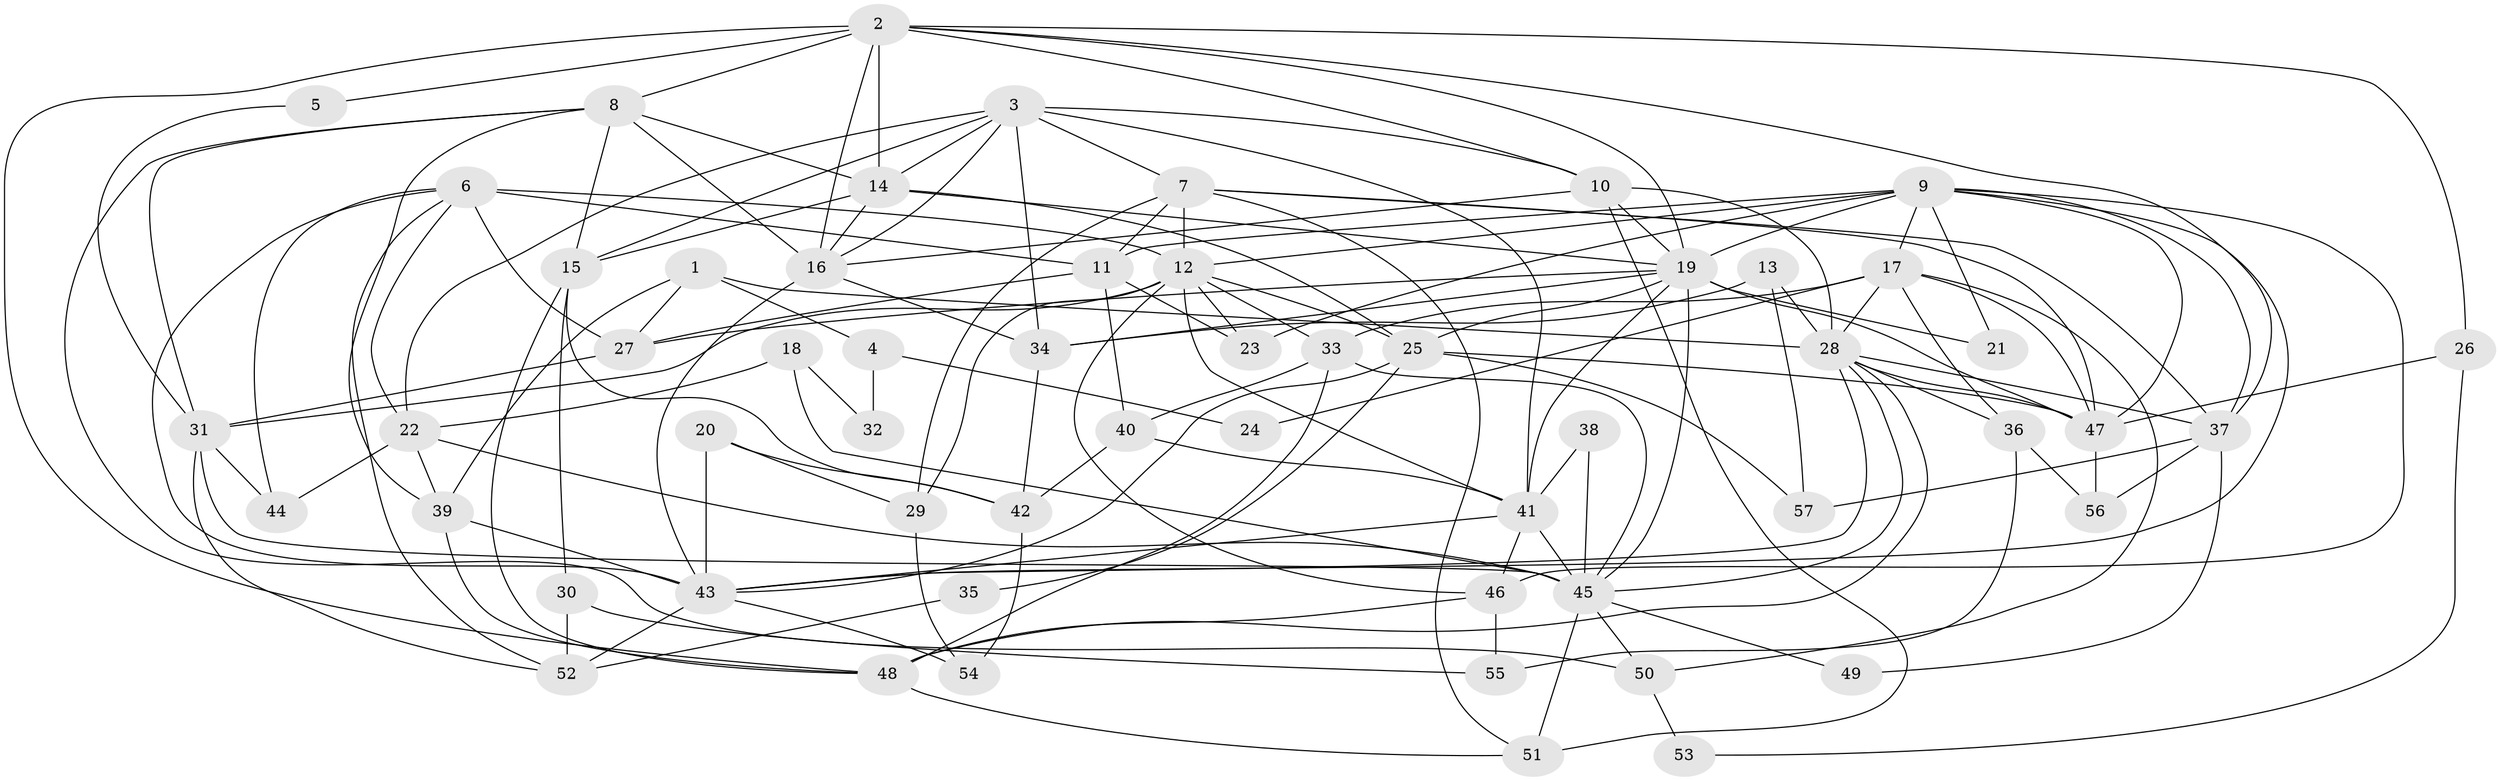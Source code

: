 // original degree distribution, {4: 0.2982456140350877, 3: 0.2807017543859649, 2: 0.12280701754385964, 7: 0.03508771929824561, 5: 0.15789473684210525, 6: 0.07894736842105263, 8: 0.02631578947368421}
// Generated by graph-tools (version 1.1) at 2025/36/03/09/25 02:36:19]
// undirected, 57 vertices, 150 edges
graph export_dot {
graph [start="1"]
  node [color=gray90,style=filled];
  1;
  2;
  3;
  4;
  5;
  6;
  7;
  8;
  9;
  10;
  11;
  12;
  13;
  14;
  15;
  16;
  17;
  18;
  19;
  20;
  21;
  22;
  23;
  24;
  25;
  26;
  27;
  28;
  29;
  30;
  31;
  32;
  33;
  34;
  35;
  36;
  37;
  38;
  39;
  40;
  41;
  42;
  43;
  44;
  45;
  46;
  47;
  48;
  49;
  50;
  51;
  52;
  53;
  54;
  55;
  56;
  57;
  1 -- 4 [weight=1.0];
  1 -- 27 [weight=1.0];
  1 -- 28 [weight=1.0];
  1 -- 39 [weight=1.0];
  2 -- 5 [weight=1.0];
  2 -- 8 [weight=2.0];
  2 -- 10 [weight=1.0];
  2 -- 14 [weight=2.0];
  2 -- 16 [weight=1.0];
  2 -- 19 [weight=1.0];
  2 -- 26 [weight=1.0];
  2 -- 37 [weight=1.0];
  2 -- 48 [weight=1.0];
  3 -- 7 [weight=1.0];
  3 -- 10 [weight=1.0];
  3 -- 14 [weight=1.0];
  3 -- 15 [weight=1.0];
  3 -- 16 [weight=1.0];
  3 -- 22 [weight=1.0];
  3 -- 34 [weight=1.0];
  3 -- 41 [weight=1.0];
  4 -- 24 [weight=1.0];
  4 -- 32 [weight=1.0];
  5 -- 31 [weight=1.0];
  6 -- 11 [weight=1.0];
  6 -- 12 [weight=3.0];
  6 -- 22 [weight=1.0];
  6 -- 27 [weight=1.0];
  6 -- 43 [weight=1.0];
  6 -- 44 [weight=1.0];
  6 -- 52 [weight=1.0];
  7 -- 11 [weight=1.0];
  7 -- 12 [weight=1.0];
  7 -- 29 [weight=1.0];
  7 -- 37 [weight=1.0];
  7 -- 47 [weight=1.0];
  7 -- 51 [weight=1.0];
  8 -- 14 [weight=2.0];
  8 -- 15 [weight=1.0];
  8 -- 16 [weight=2.0];
  8 -- 31 [weight=1.0];
  8 -- 39 [weight=1.0];
  8 -- 50 [weight=1.0];
  9 -- 11 [weight=1.0];
  9 -- 12 [weight=1.0];
  9 -- 17 [weight=1.0];
  9 -- 19 [weight=1.0];
  9 -- 21 [weight=1.0];
  9 -- 23 [weight=1.0];
  9 -- 37 [weight=1.0];
  9 -- 43 [weight=1.0];
  9 -- 46 [weight=1.0];
  9 -- 47 [weight=1.0];
  10 -- 16 [weight=1.0];
  10 -- 19 [weight=1.0];
  10 -- 28 [weight=1.0];
  10 -- 51 [weight=1.0];
  11 -- 23 [weight=1.0];
  11 -- 27 [weight=1.0];
  11 -- 40 [weight=1.0];
  12 -- 23 [weight=1.0];
  12 -- 25 [weight=1.0];
  12 -- 29 [weight=1.0];
  12 -- 31 [weight=2.0];
  12 -- 33 [weight=1.0];
  12 -- 41 [weight=1.0];
  12 -- 46 [weight=1.0];
  13 -- 28 [weight=1.0];
  13 -- 34 [weight=1.0];
  13 -- 57 [weight=1.0];
  14 -- 15 [weight=1.0];
  14 -- 16 [weight=1.0];
  14 -- 19 [weight=2.0];
  14 -- 25 [weight=1.0];
  15 -- 30 [weight=1.0];
  15 -- 42 [weight=1.0];
  15 -- 48 [weight=1.0];
  16 -- 34 [weight=1.0];
  16 -- 43 [weight=2.0];
  17 -- 24 [weight=1.0];
  17 -- 28 [weight=3.0];
  17 -- 33 [weight=1.0];
  17 -- 36 [weight=1.0];
  17 -- 47 [weight=1.0];
  17 -- 50 [weight=1.0];
  18 -- 22 [weight=2.0];
  18 -- 32 [weight=1.0];
  18 -- 45 [weight=1.0];
  19 -- 21 [weight=1.0];
  19 -- 25 [weight=1.0];
  19 -- 27 [weight=1.0];
  19 -- 34 [weight=1.0];
  19 -- 41 [weight=2.0];
  19 -- 45 [weight=1.0];
  19 -- 47 [weight=1.0];
  20 -- 29 [weight=1.0];
  20 -- 42 [weight=1.0];
  20 -- 43 [weight=1.0];
  22 -- 39 [weight=1.0];
  22 -- 44 [weight=1.0];
  22 -- 45 [weight=1.0];
  25 -- 35 [weight=1.0];
  25 -- 43 [weight=1.0];
  25 -- 47 [weight=1.0];
  25 -- 57 [weight=1.0];
  26 -- 47 [weight=1.0];
  26 -- 53 [weight=1.0];
  27 -- 31 [weight=1.0];
  28 -- 36 [weight=1.0];
  28 -- 37 [weight=1.0];
  28 -- 43 [weight=1.0];
  28 -- 45 [weight=1.0];
  28 -- 47 [weight=1.0];
  28 -- 48 [weight=1.0];
  29 -- 54 [weight=1.0];
  30 -- 52 [weight=1.0];
  30 -- 55 [weight=1.0];
  31 -- 44 [weight=1.0];
  31 -- 45 [weight=1.0];
  31 -- 52 [weight=1.0];
  33 -- 40 [weight=1.0];
  33 -- 45 [weight=1.0];
  33 -- 48 [weight=1.0];
  34 -- 42 [weight=1.0];
  35 -- 52 [weight=1.0];
  36 -- 55 [weight=1.0];
  36 -- 56 [weight=1.0];
  37 -- 49 [weight=1.0];
  37 -- 56 [weight=1.0];
  37 -- 57 [weight=1.0];
  38 -- 41 [weight=1.0];
  38 -- 45 [weight=1.0];
  39 -- 43 [weight=1.0];
  39 -- 48 [weight=1.0];
  40 -- 41 [weight=1.0];
  40 -- 42 [weight=1.0];
  41 -- 43 [weight=1.0];
  41 -- 45 [weight=2.0];
  41 -- 46 [weight=1.0];
  42 -- 54 [weight=1.0];
  43 -- 52 [weight=1.0];
  43 -- 54 [weight=1.0];
  45 -- 49 [weight=1.0];
  45 -- 50 [weight=1.0];
  45 -- 51 [weight=1.0];
  46 -- 48 [weight=1.0];
  46 -- 55 [weight=1.0];
  47 -- 56 [weight=1.0];
  48 -- 51 [weight=1.0];
  50 -- 53 [weight=1.0];
}
